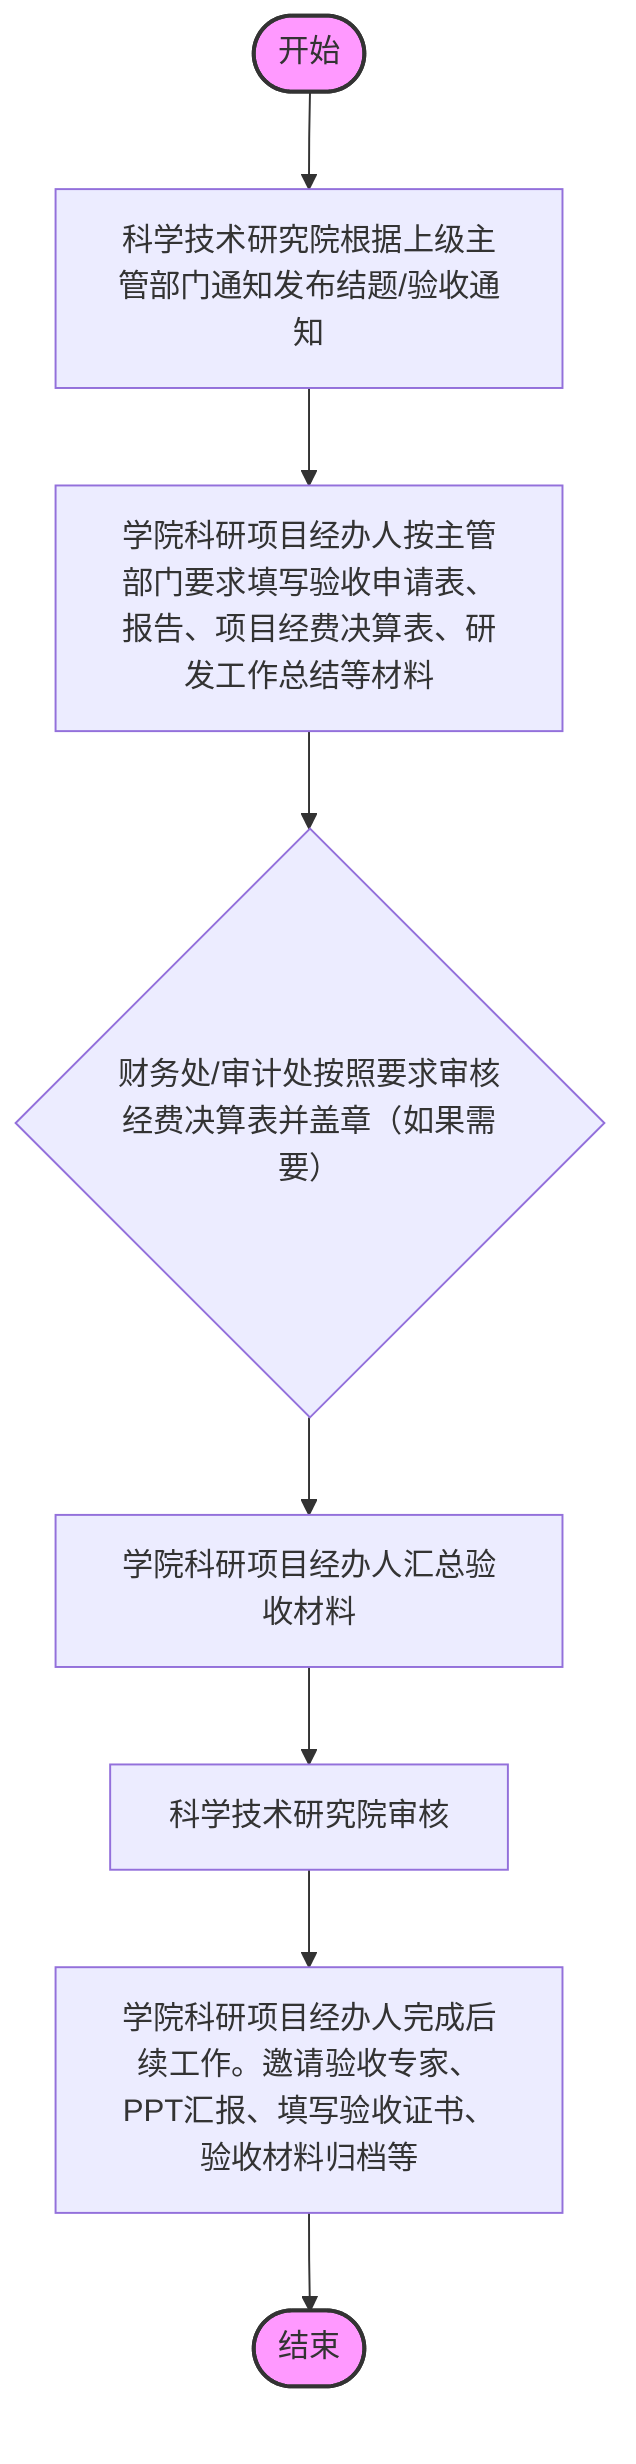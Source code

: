 flowchart TD
    Start(["开始"]):::ellipse
    End(["结束"]):::ellipse
    A[科学技术研究院根据上级主管部门通知发布结题/验收通知]
    B[学院科研项目经办人按主管部门要求填写验收申请表、报告、项目经费决算表、研发工作总结等材料]
    C{财务处/审计处按照要求审核经费决算表并盖章（如果需要）}
    D[学院科研项目经办人汇总验收材料]
    E[科学技术研究院审核]
    F[学院科研项目经办人完成后续工作。邀请验收专家、PPT汇报、填写验收证书、验收材料归档等]

    Start --> A --> B --> C --> D --> E --> F --> End

    classDef ellipse fill:#f9f,stroke:#333,stroke-width:2px;
